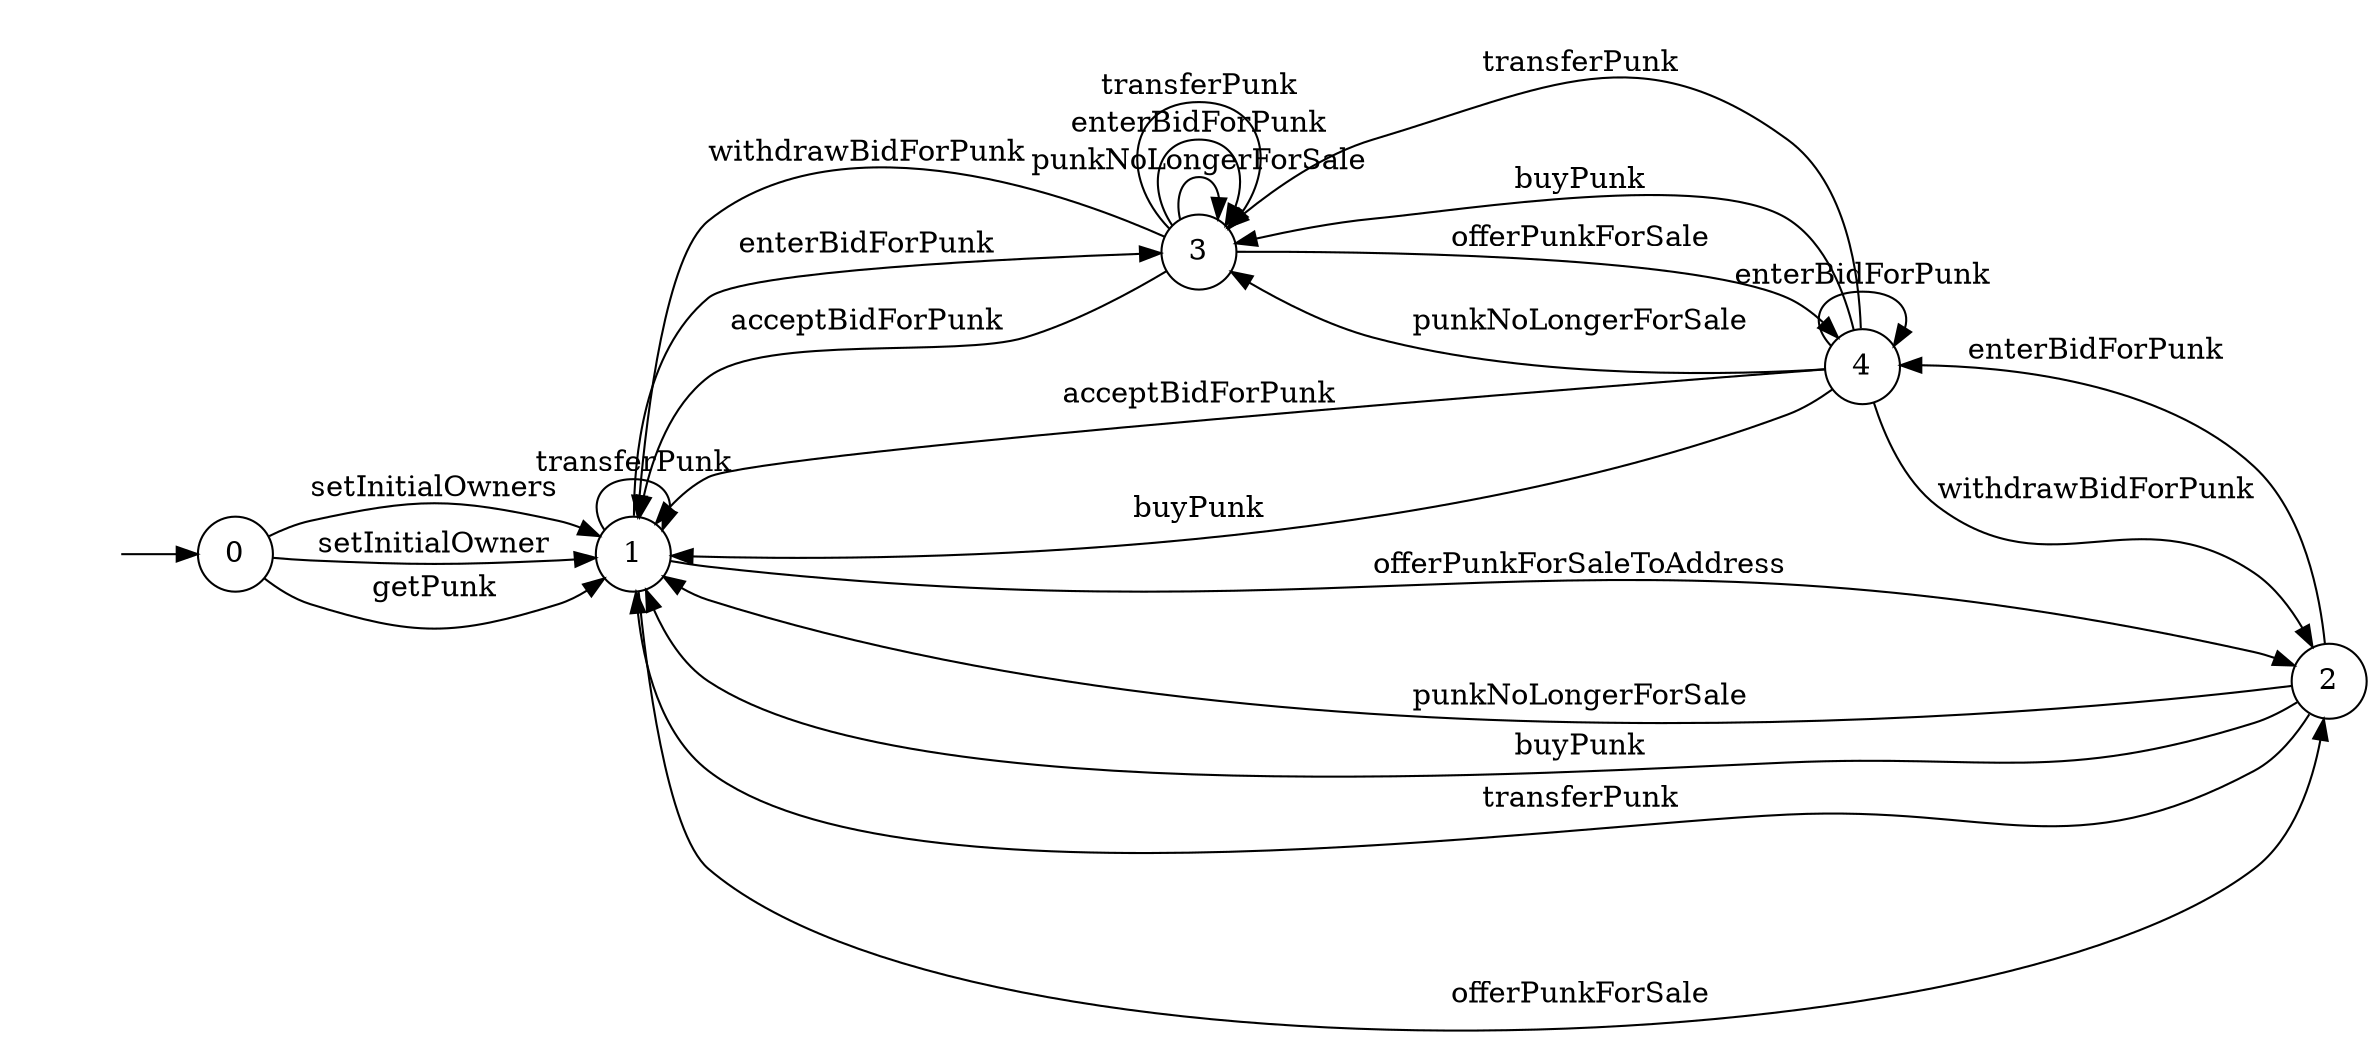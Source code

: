 digraph "Dapp-Automata-data/RQ2/Groundtruth/ideal/CryptoPunksMarket-dot" {
	graph [rankdir=LR]
	"" [label="" shape=plaintext]
	3 [label=3 shape=circle]
	2 [label=2 shape=circle]
	0 [label=0 shape=circle]
	1 [label=1 shape=circle]
	4 [label=4 shape=circle]
	"" -> 0 [label=""]
	0 -> 1 [label=setInitialOwners]
	0 -> 1 [label=setInitialOwner]
	0 -> 1 [label=getPunk]
	1 -> 1 [label=transferPunk]
	1 -> 2 [label=offerPunkForSale]
	1 -> 2 [label=offerPunkForSaleToAddress]
	1 -> 3 [label=enterBidForPunk]
	2 -> 1 [label=punkNoLongerForSale]
	2 -> 1 [label=buyPunk]
	2 -> 4 [label=enterBidForPunk]
	2 -> 1 [label=transferPunk]
	3 -> 3 [label=punkNoLongerForSale]
	3 -> 1 [label=acceptBidForPunk]
	3 -> 3 [label=enterBidForPunk]
	3 -> 1 [label=withdrawBidForPunk]
	3 -> 3 [label=transferPunk]
	3 -> 4 [label=offerPunkForSale]
	4 -> 3 [label=punkNoLongerForSale]
	4 -> 3 [label=transferPunk]
	4 -> 1 [label=acceptBidForPunk]
	4 -> 4 [label=enterBidForPunk]
	4 -> 2 [label=withdrawBidForPunk]
	4 -> 1 [label=buyPunk]
	4 -> 3 [label=buyPunk]
}
